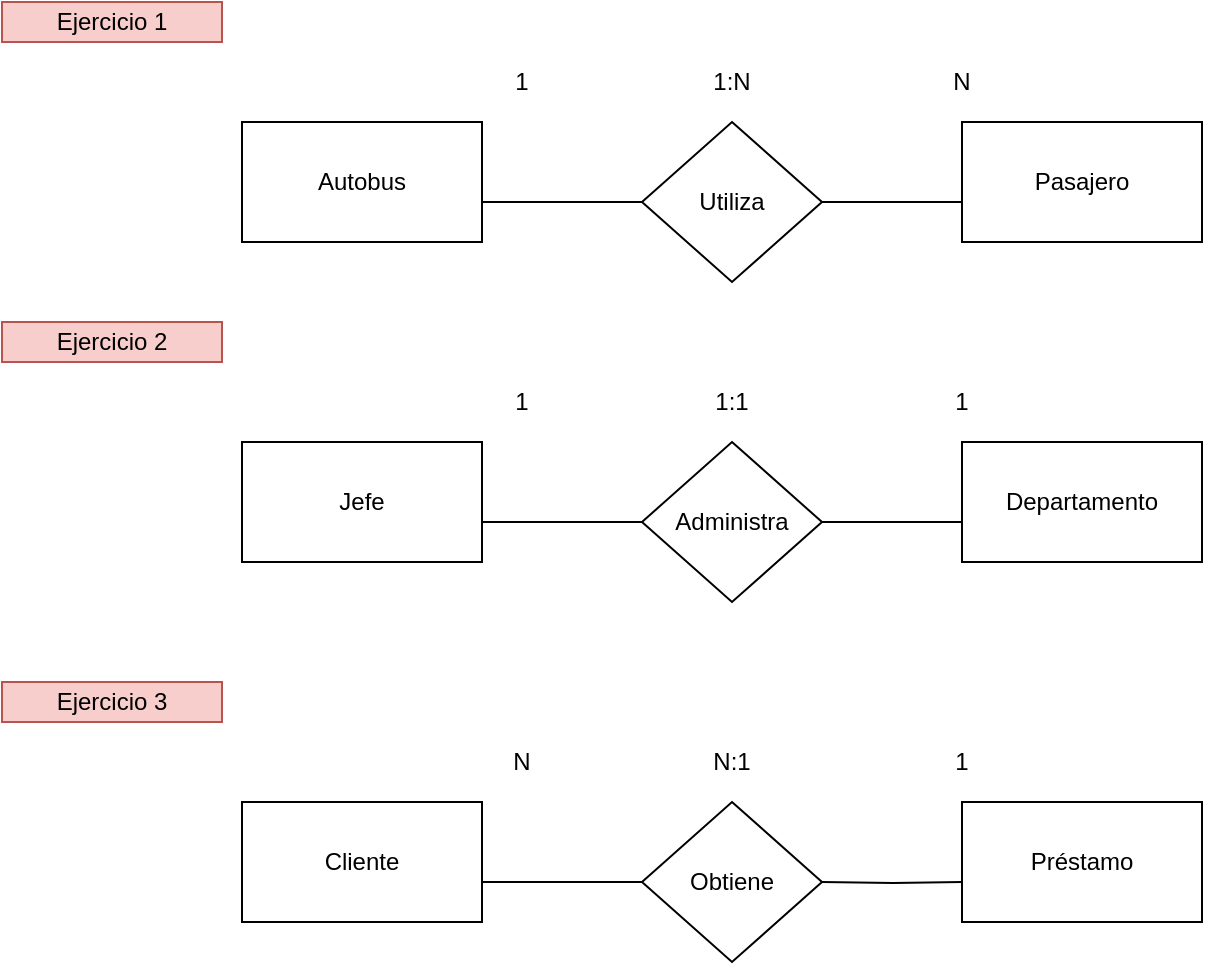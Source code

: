 <mxfile version="14.9.2" type="github">
  <diagram id="Z3hmOVS42n_ZHsRKefQ0" name="Page-1">
    <mxGraphModel dx="720" dy="408" grid="1" gridSize="10" guides="1" tooltips="1" connect="1" arrows="1" fold="1" page="1" pageScale="1" pageWidth="827" pageHeight="1169" math="0" shadow="0">
      <root>
        <mxCell id="0" />
        <mxCell id="1" parent="0" />
        <mxCell id="W2WLRzE284bscgdLRpvr-1" value="Autobus" style="rounded=0;whiteSpace=wrap;html=1;" vertex="1" parent="1">
          <mxGeometry x="160" y="200" width="120" height="60" as="geometry" />
        </mxCell>
        <mxCell id="W2WLRzE284bscgdLRpvr-2" value="Pasajero" style="rounded=0;whiteSpace=wrap;html=1;" vertex="1" parent="1">
          <mxGeometry x="520" y="200" width="120" height="60" as="geometry" />
        </mxCell>
        <mxCell id="W2WLRzE284bscgdLRpvr-6" style="edgeStyle=orthogonalEdgeStyle;rounded=0;orthogonalLoop=1;jettySize=auto;html=1;entryX=0;entryY=0.667;entryDx=0;entryDy=0;entryPerimeter=0;endArrow=none;endFill=0;" edge="1" parent="1" source="W2WLRzE284bscgdLRpvr-3" target="W2WLRzE284bscgdLRpvr-2">
          <mxGeometry relative="1" as="geometry" />
        </mxCell>
        <mxCell id="W2WLRzE284bscgdLRpvr-3" value="Utiliza" style="rhombus;whiteSpace=wrap;html=1;" vertex="1" parent="1">
          <mxGeometry x="360" y="200" width="90" height="80" as="geometry" />
        </mxCell>
        <mxCell id="W2WLRzE284bscgdLRpvr-5" value="" style="endArrow=none;html=1;entryX=0;entryY=0.5;entryDx=0;entryDy=0;" edge="1" parent="1" target="W2WLRzE284bscgdLRpvr-3">
          <mxGeometry width="50" height="50" relative="1" as="geometry">
            <mxPoint x="280" y="240" as="sourcePoint" />
            <mxPoint x="330" y="190" as="targetPoint" />
          </mxGeometry>
        </mxCell>
        <mxCell id="W2WLRzE284bscgdLRpvr-7" value="1" style="text;html=1;strokeColor=none;fillColor=none;align=center;verticalAlign=middle;whiteSpace=wrap;rounded=0;" vertex="1" parent="1">
          <mxGeometry x="280" y="170" width="40" height="20" as="geometry" />
        </mxCell>
        <mxCell id="W2WLRzE284bscgdLRpvr-8" value="N" style="text;html=1;strokeColor=none;fillColor=none;align=center;verticalAlign=middle;whiteSpace=wrap;rounded=0;" vertex="1" parent="1">
          <mxGeometry x="500" y="170" width="40" height="20" as="geometry" />
        </mxCell>
        <mxCell id="W2WLRzE284bscgdLRpvr-9" value="1:N" style="text;html=1;strokeColor=none;fillColor=none;align=center;verticalAlign=middle;whiteSpace=wrap;rounded=0;" vertex="1" parent="1">
          <mxGeometry x="385" y="170" width="40" height="20" as="geometry" />
        </mxCell>
        <mxCell id="W2WLRzE284bscgdLRpvr-11" value="Ejercicio 1" style="text;html=1;strokeColor=#b85450;fillColor=#f8cecc;align=center;verticalAlign=middle;whiteSpace=wrap;rounded=0;" vertex="1" parent="1">
          <mxGeometry x="40" y="140" width="110" height="20" as="geometry" />
        </mxCell>
        <mxCell id="W2WLRzE284bscgdLRpvr-12" value="Jefe" style="rounded=0;whiteSpace=wrap;html=1;" vertex="1" parent="1">
          <mxGeometry x="160" y="360" width="120" height="60" as="geometry" />
        </mxCell>
        <mxCell id="W2WLRzE284bscgdLRpvr-13" value="Departamento" style="rounded=0;whiteSpace=wrap;html=1;" vertex="1" parent="1">
          <mxGeometry x="520" y="360" width="120" height="60" as="geometry" />
        </mxCell>
        <mxCell id="W2WLRzE284bscgdLRpvr-14" style="edgeStyle=orthogonalEdgeStyle;rounded=0;orthogonalLoop=1;jettySize=auto;html=1;entryX=0;entryY=0.667;entryDx=0;entryDy=0;entryPerimeter=0;endArrow=none;endFill=0;" edge="1" parent="1" source="W2WLRzE284bscgdLRpvr-15" target="W2WLRzE284bscgdLRpvr-13">
          <mxGeometry relative="1" as="geometry" />
        </mxCell>
        <mxCell id="W2WLRzE284bscgdLRpvr-15" value="Administra" style="rhombus;whiteSpace=wrap;html=1;" vertex="1" parent="1">
          <mxGeometry x="360" y="360" width="90" height="80" as="geometry" />
        </mxCell>
        <mxCell id="W2WLRzE284bscgdLRpvr-16" value="" style="endArrow=none;html=1;entryX=0;entryY=0.5;entryDx=0;entryDy=0;" edge="1" parent="1" target="W2WLRzE284bscgdLRpvr-15">
          <mxGeometry width="50" height="50" relative="1" as="geometry">
            <mxPoint x="280.0" y="400" as="sourcePoint" />
            <mxPoint x="330" y="350" as="targetPoint" />
          </mxGeometry>
        </mxCell>
        <mxCell id="W2WLRzE284bscgdLRpvr-17" value="1" style="text;html=1;strokeColor=none;fillColor=none;align=center;verticalAlign=middle;whiteSpace=wrap;rounded=0;" vertex="1" parent="1">
          <mxGeometry x="280" y="330" width="40" height="20" as="geometry" />
        </mxCell>
        <mxCell id="W2WLRzE284bscgdLRpvr-18" value="1" style="text;html=1;strokeColor=none;fillColor=none;align=center;verticalAlign=middle;whiteSpace=wrap;rounded=0;" vertex="1" parent="1">
          <mxGeometry x="500" y="330" width="40" height="20" as="geometry" />
        </mxCell>
        <mxCell id="W2WLRzE284bscgdLRpvr-19" value="1:1" style="text;html=1;strokeColor=none;fillColor=none;align=center;verticalAlign=middle;whiteSpace=wrap;rounded=0;" vertex="1" parent="1">
          <mxGeometry x="385" y="330" width="40" height="20" as="geometry" />
        </mxCell>
        <mxCell id="W2WLRzE284bscgdLRpvr-20" value="Ejercicio 2" style="text;html=1;strokeColor=#b85450;fillColor=#f8cecc;align=center;verticalAlign=middle;whiteSpace=wrap;rounded=0;" vertex="1" parent="1">
          <mxGeometry x="40" y="300" width="110" height="20" as="geometry" />
        </mxCell>
        <mxCell id="W2WLRzE284bscgdLRpvr-21" value="Cliente" style="rounded=0;whiteSpace=wrap;html=1;" vertex="1" parent="1">
          <mxGeometry x="160" y="540" width="120" height="60" as="geometry" />
        </mxCell>
        <mxCell id="W2WLRzE284bscgdLRpvr-22" value="Préstamo" style="rounded=0;whiteSpace=wrap;html=1;" vertex="1" parent="1">
          <mxGeometry x="520" y="540" width="120" height="60" as="geometry" />
        </mxCell>
        <mxCell id="W2WLRzE284bscgdLRpvr-23" style="edgeStyle=orthogonalEdgeStyle;rounded=0;orthogonalLoop=1;jettySize=auto;html=1;entryX=0;entryY=0.667;entryDx=0;entryDy=0;entryPerimeter=0;endArrow=none;endFill=0;" edge="1" parent="1" target="W2WLRzE284bscgdLRpvr-22">
          <mxGeometry relative="1" as="geometry">
            <mxPoint x="449.977" y="580.02" as="sourcePoint" />
          </mxGeometry>
        </mxCell>
        <mxCell id="W2WLRzE284bscgdLRpvr-24" value="" style="endArrow=none;html=1;entryX=0;entryY=0.5;entryDx=0;entryDy=0;" edge="1" parent="1">
          <mxGeometry width="50" height="50" relative="1" as="geometry">
            <mxPoint x="280.0" y="580" as="sourcePoint" />
            <mxPoint x="360" y="580" as="targetPoint" />
          </mxGeometry>
        </mxCell>
        <mxCell id="W2WLRzE284bscgdLRpvr-25" value="N" style="text;html=1;strokeColor=none;fillColor=none;align=center;verticalAlign=middle;whiteSpace=wrap;rounded=0;" vertex="1" parent="1">
          <mxGeometry x="280" y="510" width="40" height="20" as="geometry" />
        </mxCell>
        <mxCell id="W2WLRzE284bscgdLRpvr-26" value="1" style="text;html=1;strokeColor=none;fillColor=none;align=center;verticalAlign=middle;whiteSpace=wrap;rounded=0;" vertex="1" parent="1">
          <mxGeometry x="500" y="510" width="40" height="20" as="geometry" />
        </mxCell>
        <mxCell id="W2WLRzE284bscgdLRpvr-27" value="N:1" style="text;html=1;strokeColor=none;fillColor=none;align=center;verticalAlign=middle;whiteSpace=wrap;rounded=0;" vertex="1" parent="1">
          <mxGeometry x="385" y="510" width="40" height="20" as="geometry" />
        </mxCell>
        <mxCell id="W2WLRzE284bscgdLRpvr-28" value="Ejercicio 3" style="text;html=1;strokeColor=#b85450;fillColor=#f8cecc;align=center;verticalAlign=middle;whiteSpace=wrap;rounded=0;" vertex="1" parent="1">
          <mxGeometry x="40" y="480" width="110" height="20" as="geometry" />
        </mxCell>
        <mxCell id="W2WLRzE284bscgdLRpvr-29" value="Obtiene" style="rhombus;whiteSpace=wrap;html=1;" vertex="1" parent="1">
          <mxGeometry x="360" y="540" width="90" height="80" as="geometry" />
        </mxCell>
      </root>
    </mxGraphModel>
  </diagram>
</mxfile>
